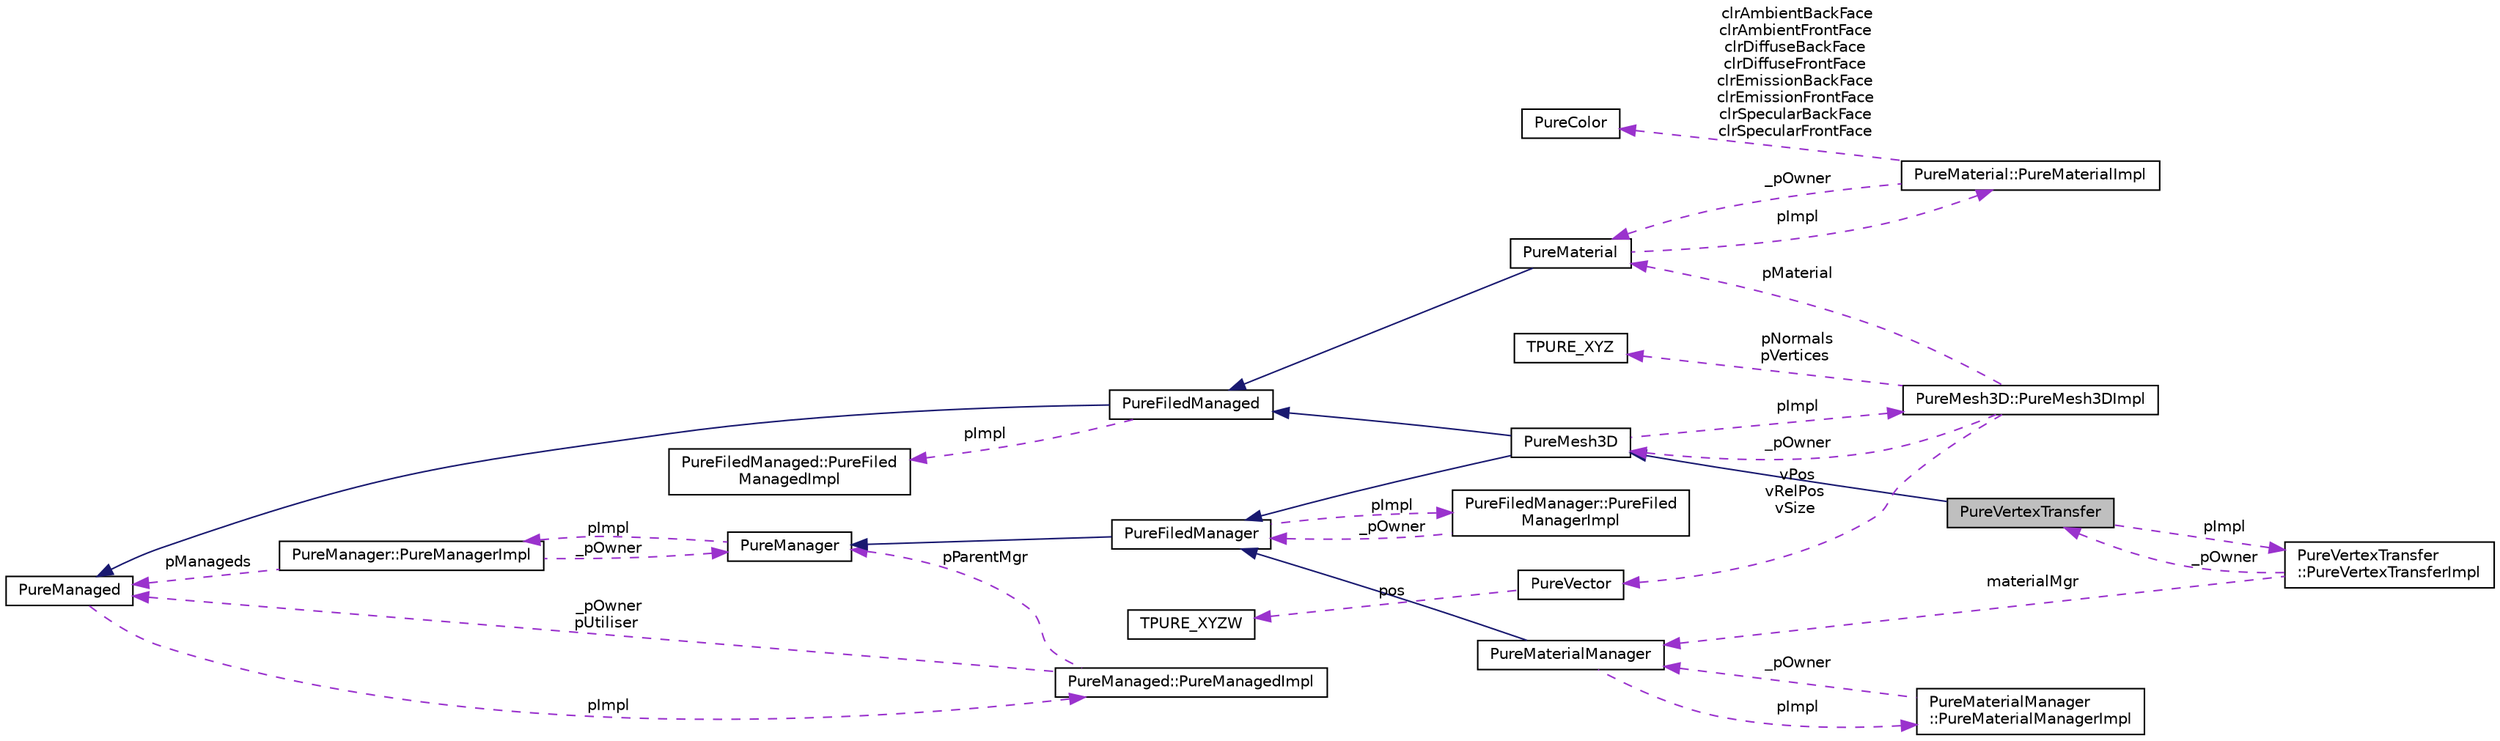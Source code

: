 digraph "PureVertexTransfer"
{
 // LATEX_PDF_SIZE
  edge [fontname="Helvetica",fontsize="10",labelfontname="Helvetica",labelfontsize="10"];
  node [fontname="Helvetica",fontsize="10",shape=record];
  rankdir="LR";
  Node1 [label="PureVertexTransfer",height=0.2,width=0.4,color="black", fillcolor="grey75", style="filled", fontcolor="black",tooltip="VertexTransfer class extends Mesh3D by providing ways to transfer vertices of the mesh over the verte..."];
  Node2 -> Node1 [dir="back",color="midnightblue",fontsize="10",style="solid",fontname="Helvetica"];
  Node2 [label="PureMesh3D",height=0.2,width=0.4,color="black", fillcolor="white", style="filled",URL="$class_pure_mesh3_d.html",tooltip="3D Mesh class."];
  Node3 -> Node2 [dir="back",color="midnightblue",fontsize="10",style="solid",fontname="Helvetica"];
  Node3 [label="PureFiledManaged",height=0.2,width=0.4,color="black", fillcolor="white", style="filled",URL="$class_pure_filed_managed.html",tooltip="Managed loaded from / saved to a file."];
  Node4 -> Node3 [dir="back",color="midnightblue",fontsize="10",style="solid",fontname="Helvetica"];
  Node4 [label="PureManaged",height=0.2,width=0.4,color="black", fillcolor="white", style="filled",URL="$class_pure_managed.html",tooltip="Ancestor class for managed classes."];
  Node5 -> Node4 [dir="back",color="darkorchid3",fontsize="10",style="dashed",label=" pImpl" ,fontname="Helvetica"];
  Node5 [label="PureManaged::PureManagedImpl",height=0.2,width=0.4,color="black", fillcolor="white", style="filled",URL="$class_pure_managed_1_1_pure_managed_impl.html",tooltip=" "];
  Node4 -> Node5 [dir="back",color="darkorchid3",fontsize="10",style="dashed",label=" _pOwner\npUtiliser" ,fontname="Helvetica"];
  Node6 -> Node5 [dir="back",color="darkorchid3",fontsize="10",style="dashed",label=" pParentMgr" ,fontname="Helvetica"];
  Node6 [label="PureManager",height=0.2,width=0.4,color="black", fillcolor="white", style="filled",URL="$class_pure_manager.html",tooltip="Ancestor class for manager classes."];
  Node7 -> Node6 [dir="back",color="darkorchid3",fontsize="10",style="dashed",label=" pImpl" ,fontname="Helvetica"];
  Node7 [label="PureManager::PureManagerImpl",height=0.2,width=0.4,color="black", fillcolor="white", style="filled",URL="$class_pure_manager_1_1_pure_manager_impl.html",tooltip=" "];
  Node6 -> Node7 [dir="back",color="darkorchid3",fontsize="10",style="dashed",label=" _pOwner" ,fontname="Helvetica"];
  Node4 -> Node7 [dir="back",color="darkorchid3",fontsize="10",style="dashed",label=" pManageds" ,fontname="Helvetica"];
  Node8 -> Node3 [dir="back",color="darkorchid3",fontsize="10",style="dashed",label=" pImpl" ,fontname="Helvetica"];
  Node8 [label="PureFiledManaged::PureFiled\lManagedImpl",height=0.2,width=0.4,color="black", fillcolor="white", style="filled",URL="$class_pure_filed_managed_1_1_pure_filed_managed_impl.html",tooltip="Managed loaded from / saved to a file."];
  Node9 -> Node2 [dir="back",color="midnightblue",fontsize="10",style="solid",fontname="Helvetica"];
  Node9 [label="PureFiledManager",height=0.2,width=0.4,color="black", fillcolor="white", style="filled",URL="$class_pure_filed_manager.html",tooltip="Manager loading from / saving to a file."];
  Node6 -> Node9 [dir="back",color="midnightblue",fontsize="10",style="solid",fontname="Helvetica"];
  Node10 -> Node9 [dir="back",color="darkorchid3",fontsize="10",style="dashed",label=" pImpl" ,fontname="Helvetica"];
  Node10 [label="PureFiledManager::PureFiled\lManagerImpl",height=0.2,width=0.4,color="black", fillcolor="white", style="filled",URL="$class_pure_filed_manager_1_1_pure_filed_manager_impl.html",tooltip=" "];
  Node9 -> Node10 [dir="back",color="darkorchid3",fontsize="10",style="dashed",label=" _pOwner" ,fontname="Helvetica"];
  Node11 -> Node2 [dir="back",color="darkorchid3",fontsize="10",style="dashed",label=" pImpl" ,fontname="Helvetica"];
  Node11 [label="PureMesh3D::PureMesh3DImpl",height=0.2,width=0.4,color="black", fillcolor="white", style="filled",URL="$class_pure_mesh3_d_1_1_pure_mesh3_d_impl.html",tooltip=" "];
  Node12 -> Node11 [dir="back",color="darkorchid3",fontsize="10",style="dashed",label=" pNormals\npVertices" ,fontname="Helvetica"];
  Node12 [label="TPURE_XYZ",height=0.2,width=0.4,color="black", fillcolor="white", style="filled",URL="$struct_t_p_u_r_e___x_y_z.html",tooltip="3D space coordinate."];
  Node13 -> Node11 [dir="back",color="darkorchid3",fontsize="10",style="dashed",label=" vPos\nvRelPos\nvSize" ,fontname="Helvetica"];
  Node13 [label="PureVector",height=0.2,width=0.4,color="black", fillcolor="white", style="filled",URL="$class_pure_vector.html",tooltip="Pure 3D-vector class."];
  Node14 -> Node13 [dir="back",color="darkorchid3",fontsize="10",style="dashed",label=" pos" ,fontname="Helvetica"];
  Node14 [label="TPURE_XYZW",height=0.2,width=0.4,color="black", fillcolor="white", style="filled",URL="$struct_t_p_u_r_e___x_y_z_w.html",tooltip="4D coordinate."];
  Node2 -> Node11 [dir="back",color="darkorchid3",fontsize="10",style="dashed",label=" _pOwner" ,fontname="Helvetica"];
  Node15 -> Node11 [dir="back",color="darkorchid3",fontsize="10",style="dashed",label=" pMaterial" ,fontname="Helvetica"];
  Node15 [label="PureMaterial",height=0.2,width=0.4,color="black", fillcolor="white", style="filled",URL="$class_pure_material.html",tooltip="Material class."];
  Node3 -> Node15 [dir="back",color="midnightblue",fontsize="10",style="solid",fontname="Helvetica"];
  Node16 -> Node15 [dir="back",color="darkorchid3",fontsize="10",style="dashed",label=" pImpl" ,fontname="Helvetica"];
  Node16 [label="PureMaterial::PureMaterialImpl",height=0.2,width=0.4,color="black", fillcolor="white", style="filled",URL="$class_pure_material_1_1_pure_material_impl.html",tooltip=" "];
  Node15 -> Node16 [dir="back",color="darkorchid3",fontsize="10",style="dashed",label=" _pOwner" ,fontname="Helvetica"];
  Node17 -> Node16 [dir="back",color="darkorchid3",fontsize="10",style="dashed",label=" clrAmbientBackFace\nclrAmbientFrontFace\nclrDiffuseBackFace\nclrDiffuseFrontFace\nclrEmissionBackFace\nclrEmissionFrontFace\nclrSpecularBackFace\nclrSpecularFrontFace" ,fontname="Helvetica"];
  Node17 [label="PureColor",height=0.2,width=0.4,color="black", fillcolor="white", style="filled",URL="$class_pure_color.html",tooltip="Pure color class."];
  Node18 -> Node1 [dir="back",color="darkorchid3",fontsize="10",style="dashed",label=" pImpl" ,fontname="Helvetica"];
  Node18 [label="PureVertexTransfer\l::PureVertexTransferImpl",height=0.2,width=0.4,color="black", fillcolor="white", style="filled",URL="$class_pure_vertex_transfer_1_1_pure_vertex_transfer_impl.html",tooltip=" "];
  Node19 -> Node18 [dir="back",color="darkorchid3",fontsize="10",style="dashed",label=" materialMgr" ,fontname="Helvetica"];
  Node19 [label="PureMaterialManager",height=0.2,width=0.4,color="black", fillcolor="white", style="filled",URL="$class_pure_material_manager.html",tooltip="Material manager class."];
  Node9 -> Node19 [dir="back",color="midnightblue",fontsize="10",style="solid",fontname="Helvetica"];
  Node20 -> Node19 [dir="back",color="darkorchid3",fontsize="10",style="dashed",label=" pImpl" ,fontname="Helvetica"];
  Node20 [label="PureMaterialManager\l::PureMaterialManagerImpl",height=0.2,width=0.4,color="black", fillcolor="white", style="filled",URL="$class_pure_material_manager_1_1_pure_material_manager_impl.html",tooltip=" "];
  Node19 -> Node20 [dir="back",color="darkorchid3",fontsize="10",style="dashed",label=" _pOwner" ,fontname="Helvetica"];
  Node1 -> Node18 [dir="back",color="darkorchid3",fontsize="10",style="dashed",label=" _pOwner" ,fontname="Helvetica"];
}
